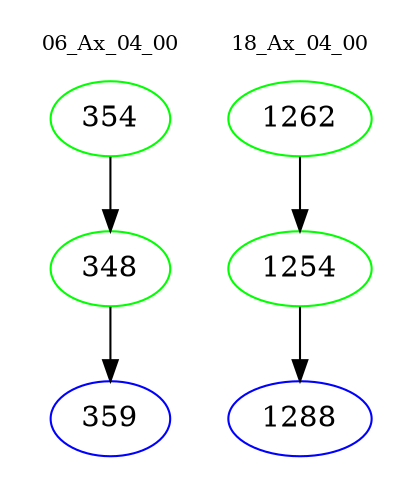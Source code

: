 digraph{
subgraph cluster_0 {
color = white
label = "06_Ax_04_00";
fontsize=10;
T0_354 [label="354", color="green"]
T0_354 -> T0_348 [color="black"]
T0_348 [label="348", color="green"]
T0_348 -> T0_359 [color="black"]
T0_359 [label="359", color="blue"]
}
subgraph cluster_1 {
color = white
label = "18_Ax_04_00";
fontsize=10;
T1_1262 [label="1262", color="green"]
T1_1262 -> T1_1254 [color="black"]
T1_1254 [label="1254", color="green"]
T1_1254 -> T1_1288 [color="black"]
T1_1288 [label="1288", color="blue"]
}
}
